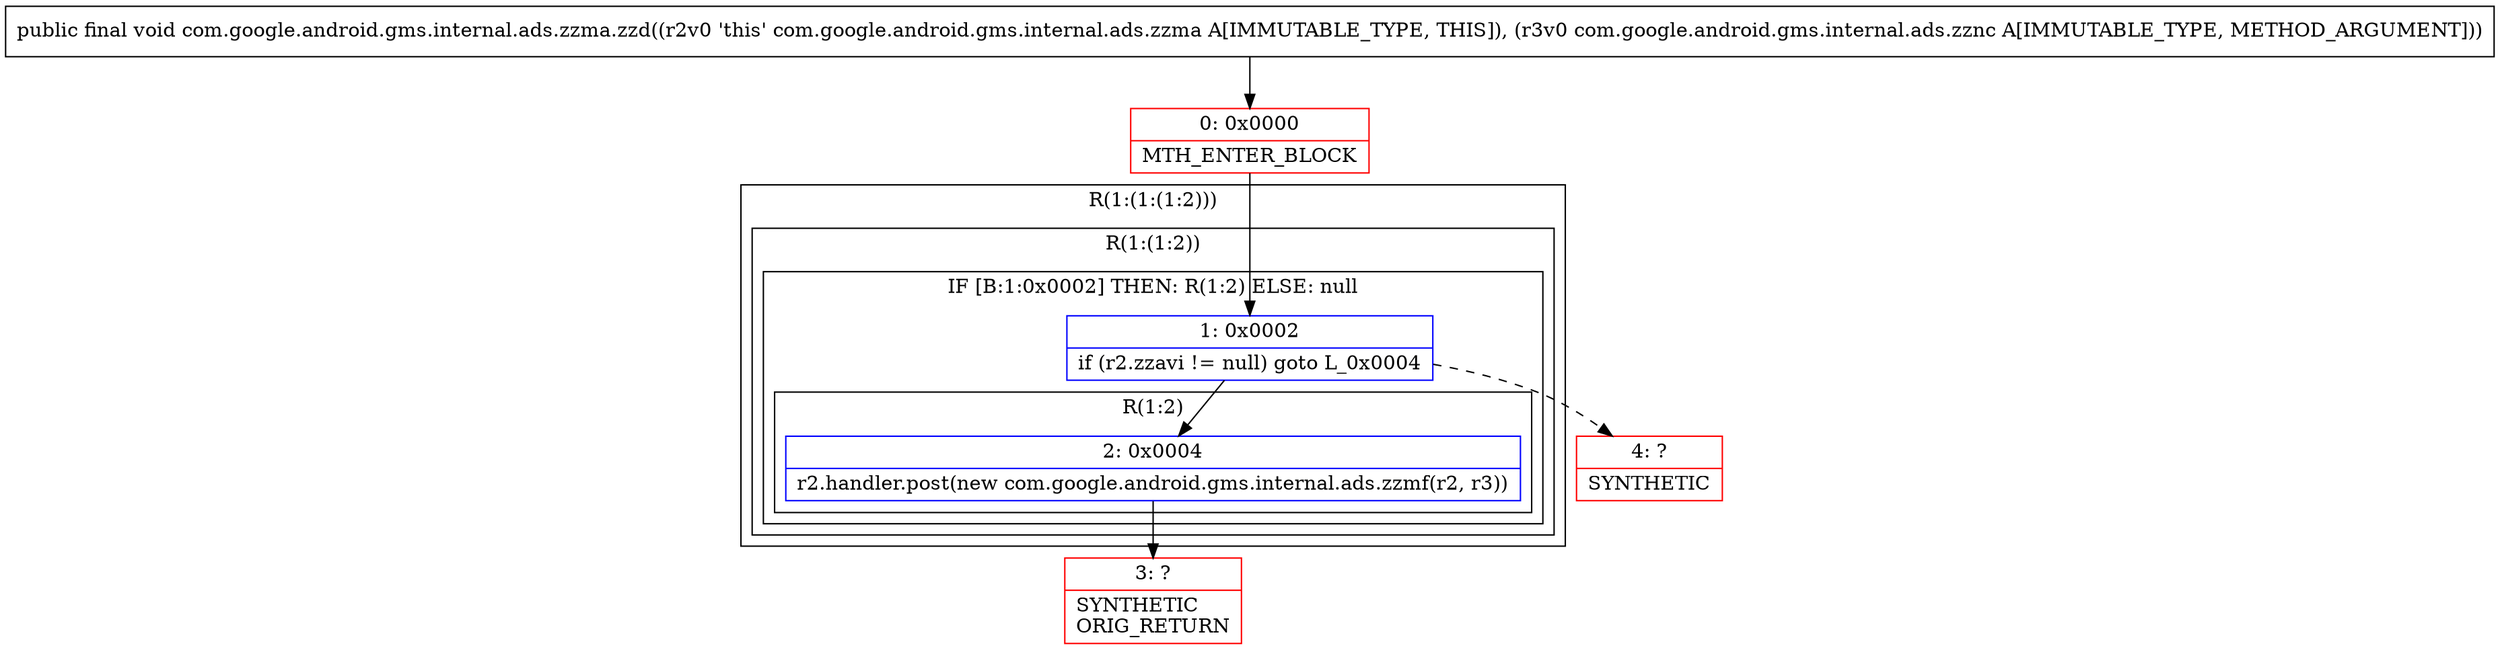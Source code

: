 digraph "CFG forcom.google.android.gms.internal.ads.zzma.zzd(Lcom\/google\/android\/gms\/internal\/ads\/zznc;)V" {
subgraph cluster_Region_937947144 {
label = "R(1:(1:(1:2)))";
node [shape=record,color=blue];
subgraph cluster_Region_599140596 {
label = "R(1:(1:2))";
node [shape=record,color=blue];
subgraph cluster_IfRegion_1429972003 {
label = "IF [B:1:0x0002] THEN: R(1:2) ELSE: null";
node [shape=record,color=blue];
Node_1 [shape=record,label="{1\:\ 0x0002|if (r2.zzavi != null) goto L_0x0004\l}"];
subgraph cluster_Region_1749844735 {
label = "R(1:2)";
node [shape=record,color=blue];
Node_2 [shape=record,label="{2\:\ 0x0004|r2.handler.post(new com.google.android.gms.internal.ads.zzmf(r2, r3))\l}"];
}
}
}
}
Node_0 [shape=record,color=red,label="{0\:\ 0x0000|MTH_ENTER_BLOCK\l}"];
Node_3 [shape=record,color=red,label="{3\:\ ?|SYNTHETIC\lORIG_RETURN\l}"];
Node_4 [shape=record,color=red,label="{4\:\ ?|SYNTHETIC\l}"];
MethodNode[shape=record,label="{public final void com.google.android.gms.internal.ads.zzma.zzd((r2v0 'this' com.google.android.gms.internal.ads.zzma A[IMMUTABLE_TYPE, THIS]), (r3v0 com.google.android.gms.internal.ads.zznc A[IMMUTABLE_TYPE, METHOD_ARGUMENT])) }"];
MethodNode -> Node_0;
Node_1 -> Node_2;
Node_1 -> Node_4[style=dashed];
Node_2 -> Node_3;
Node_0 -> Node_1;
}

